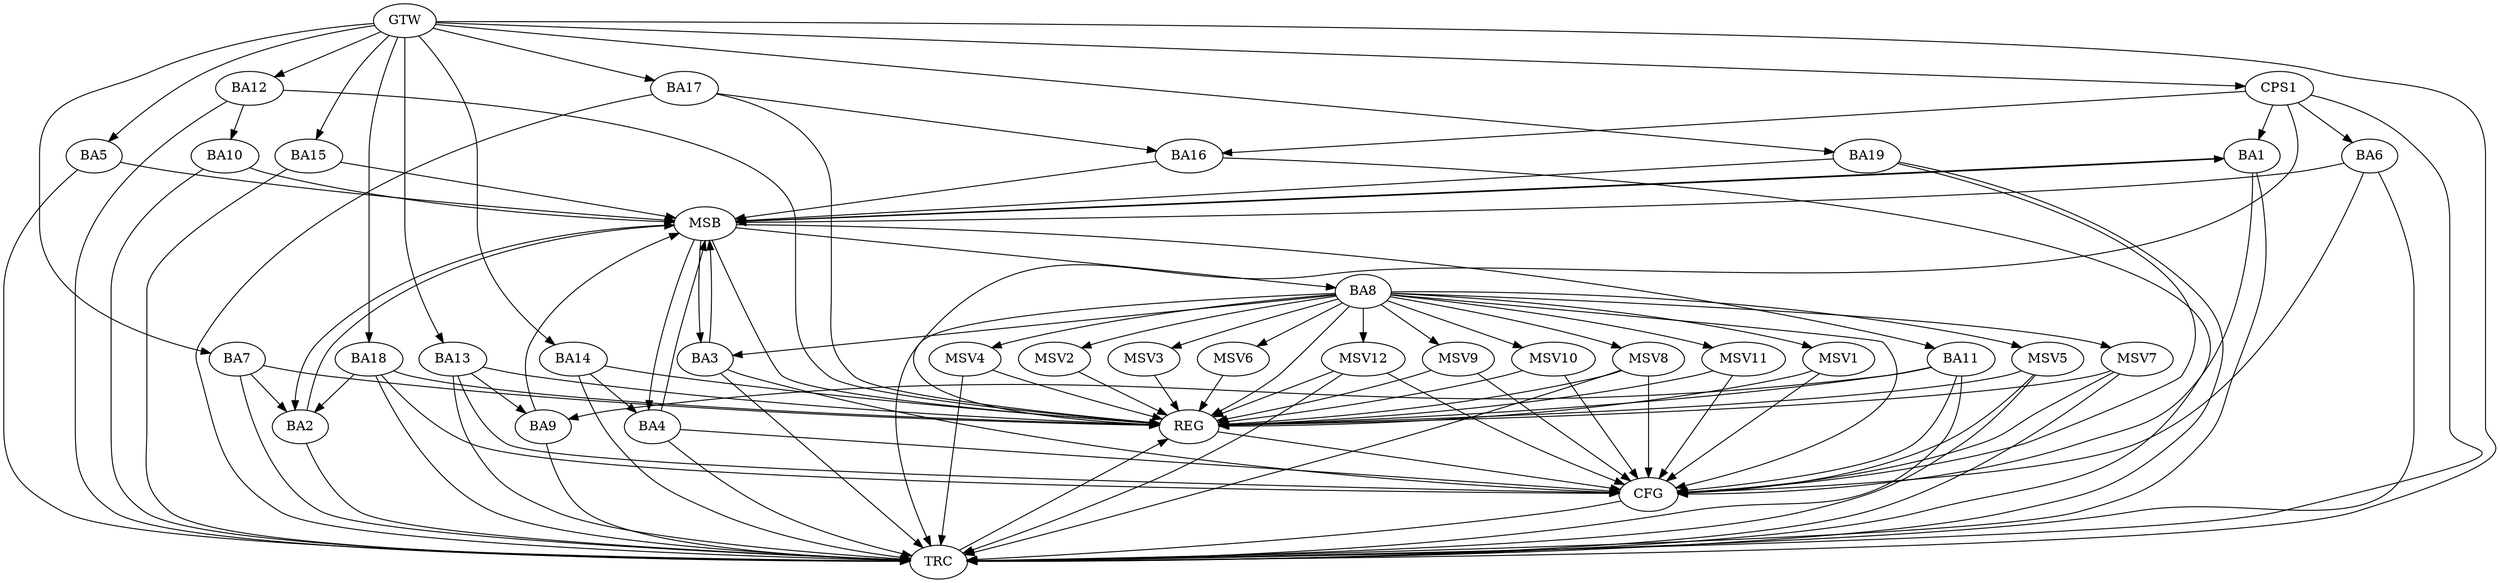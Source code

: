 strict digraph G {
  BA1 [ label="BA1" ];
  BA2 [ label="BA2" ];
  BA3 [ label="BA3" ];
  BA4 [ label="BA4" ];
  BA5 [ label="BA5" ];
  BA6 [ label="BA6" ];
  BA7 [ label="BA7" ];
  BA8 [ label="BA8" ];
  BA9 [ label="BA9" ];
  BA10 [ label="BA10" ];
  BA11 [ label="BA11" ];
  BA12 [ label="BA12" ];
  BA13 [ label="BA13" ];
  BA14 [ label="BA14" ];
  BA15 [ label="BA15" ];
  BA16 [ label="BA16" ];
  BA17 [ label="BA17" ];
  BA18 [ label="BA18" ];
  BA19 [ label="BA19" ];
  CPS1 [ label="CPS1" ];
  GTW [ label="GTW" ];
  REG [ label="REG" ];
  MSB [ label="MSB" ];
  CFG [ label="CFG" ];
  TRC [ label="TRC" ];
  MSV1 [ label="MSV1" ];
  MSV2 [ label="MSV2" ];
  MSV3 [ label="MSV3" ];
  MSV4 [ label="MSV4" ];
  MSV5 [ label="MSV5" ];
  MSV6 [ label="MSV6" ];
  MSV7 [ label="MSV7" ];
  MSV8 [ label="MSV8" ];
  MSV9 [ label="MSV9" ];
  MSV10 [ label="MSV10" ];
  MSV11 [ label="MSV11" ];
  MSV12 [ label="MSV12" ];
  BA7 -> BA2;
  BA8 -> BA3;
  BA11 -> BA9;
  BA12 -> BA10;
  BA13 -> BA9;
  BA14 -> BA4;
  BA17 -> BA16;
  BA18 -> BA2;
  CPS1 -> BA6;
  CPS1 -> BA16;
  CPS1 -> BA1;
  GTW -> BA5;
  GTW -> BA7;
  GTW -> BA12;
  GTW -> BA13;
  GTW -> BA14;
  GTW -> BA15;
  GTW -> BA17;
  GTW -> BA18;
  GTW -> BA19;
  GTW -> CPS1;
  BA7 -> REG;
  BA8 -> REG;
  BA11 -> REG;
  BA12 -> REG;
  BA13 -> REG;
  BA14 -> REG;
  BA17 -> REG;
  BA18 -> REG;
  CPS1 -> REG;
  BA1 -> MSB;
  MSB -> BA2;
  MSB -> REG;
  BA2 -> MSB;
  MSB -> BA1;
  BA3 -> MSB;
  BA4 -> MSB;
  BA5 -> MSB;
  MSB -> BA3;
  BA6 -> MSB;
  BA9 -> MSB;
  BA10 -> MSB;
  MSB -> BA4;
  BA15 -> MSB;
  BA16 -> MSB;
  MSB -> BA11;
  BA19 -> MSB;
  MSB -> BA8;
  BA11 -> CFG;
  BA18 -> CFG;
  BA13 -> CFG;
  BA1 -> CFG;
  BA6 -> CFG;
  BA19 -> CFG;
  BA8 -> CFG;
  BA3 -> CFG;
  BA4 -> CFG;
  REG -> CFG;
  BA1 -> TRC;
  BA2 -> TRC;
  BA3 -> TRC;
  BA4 -> TRC;
  BA5 -> TRC;
  BA6 -> TRC;
  BA7 -> TRC;
  BA8 -> TRC;
  BA9 -> TRC;
  BA10 -> TRC;
  BA11 -> TRC;
  BA12 -> TRC;
  BA13 -> TRC;
  BA14 -> TRC;
  BA15 -> TRC;
  BA16 -> TRC;
  BA17 -> TRC;
  BA18 -> TRC;
  BA19 -> TRC;
  CPS1 -> TRC;
  GTW -> TRC;
  CFG -> TRC;
  TRC -> REG;
  BA8 -> MSV1;
  BA8 -> MSV2;
  MSV1 -> REG;
  MSV1 -> CFG;
  MSV2 -> REG;
  BA8 -> MSV3;
  MSV3 -> REG;
  BA8 -> MSV4;
  BA8 -> MSV5;
  MSV4 -> REG;
  MSV4 -> TRC;
  MSV5 -> REG;
  MSV5 -> TRC;
  MSV5 -> CFG;
  BA8 -> MSV6;
  BA8 -> MSV7;
  MSV6 -> REG;
  MSV7 -> REG;
  MSV7 -> TRC;
  MSV7 -> CFG;
  BA8 -> MSV8;
  MSV8 -> REG;
  MSV8 -> TRC;
  MSV8 -> CFG;
  BA8 -> MSV9;
  BA8 -> MSV10;
  MSV9 -> REG;
  MSV9 -> CFG;
  MSV10 -> REG;
  MSV10 -> CFG;
  BA8 -> MSV11;
  MSV11 -> REG;
  MSV11 -> CFG;
  BA8 -> MSV12;
  MSV12 -> REG;
  MSV12 -> TRC;
  MSV12 -> CFG;
}
